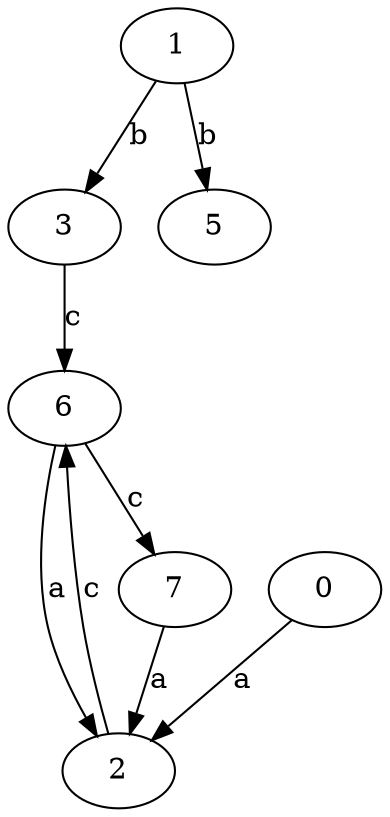strict digraph  {
1;
2;
3;
5;
6;
7;
0;
1 -> 3  [label=b];
1 -> 5  [label=b];
2 -> 6  [label=c];
3 -> 6  [label=c];
6 -> 2  [label=a];
6 -> 7  [label=c];
7 -> 2  [label=a];
0 -> 2  [label=a];
}
